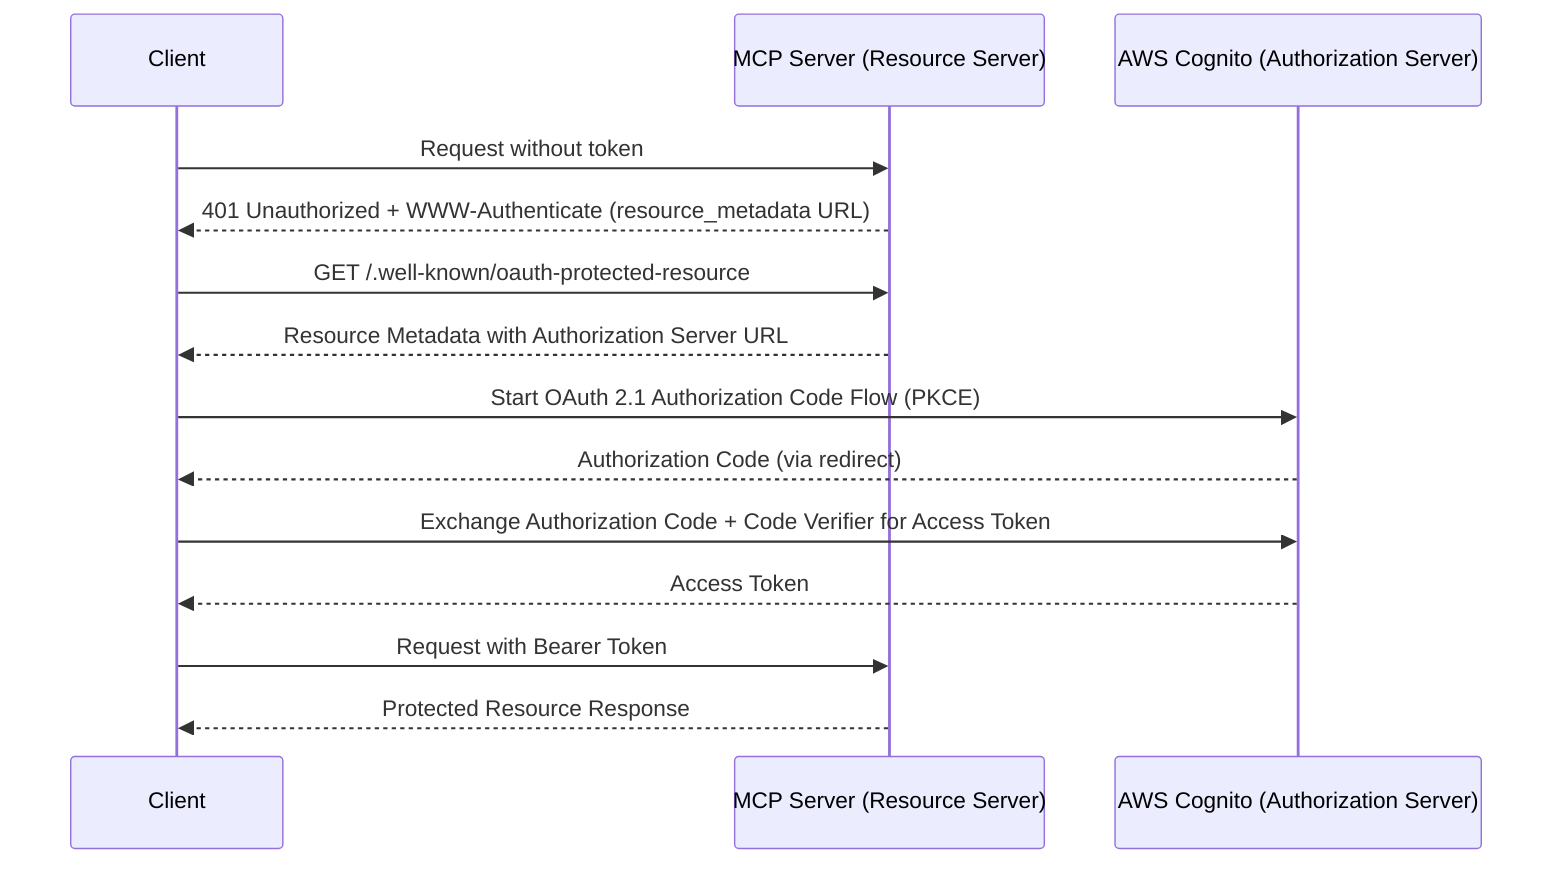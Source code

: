 sequenceDiagram
    participant Client
    participant MCP_Server as MCP Server (Resource Server)
    participant AWS_Cognito as AWS Cognito (Authorization Server)

    Client->>MCP_Server: Request without token
    MCP_Server-->>Client: 401 Unauthorized + WWW-Authenticate (resource_metadata URL)

    Client->>MCP_Server: GET /.well-known/oauth-protected-resource
    MCP_Server-->>Client: Resource Metadata with Authorization Server URL

    Client->>AWS_Cognito: Start OAuth 2.1 Authorization Code Flow (PKCE)
    AWS_Cognito-->>Client: Authorization Code (via redirect)

    Client->>AWS_Cognito: Exchange Authorization Code + Code Verifier for Access Token
    AWS_Cognito-->>Client: Access Token

    Client->>MCP_Server: Request with Bearer Token
    MCP_Server-->>Client: Protected Resource Response